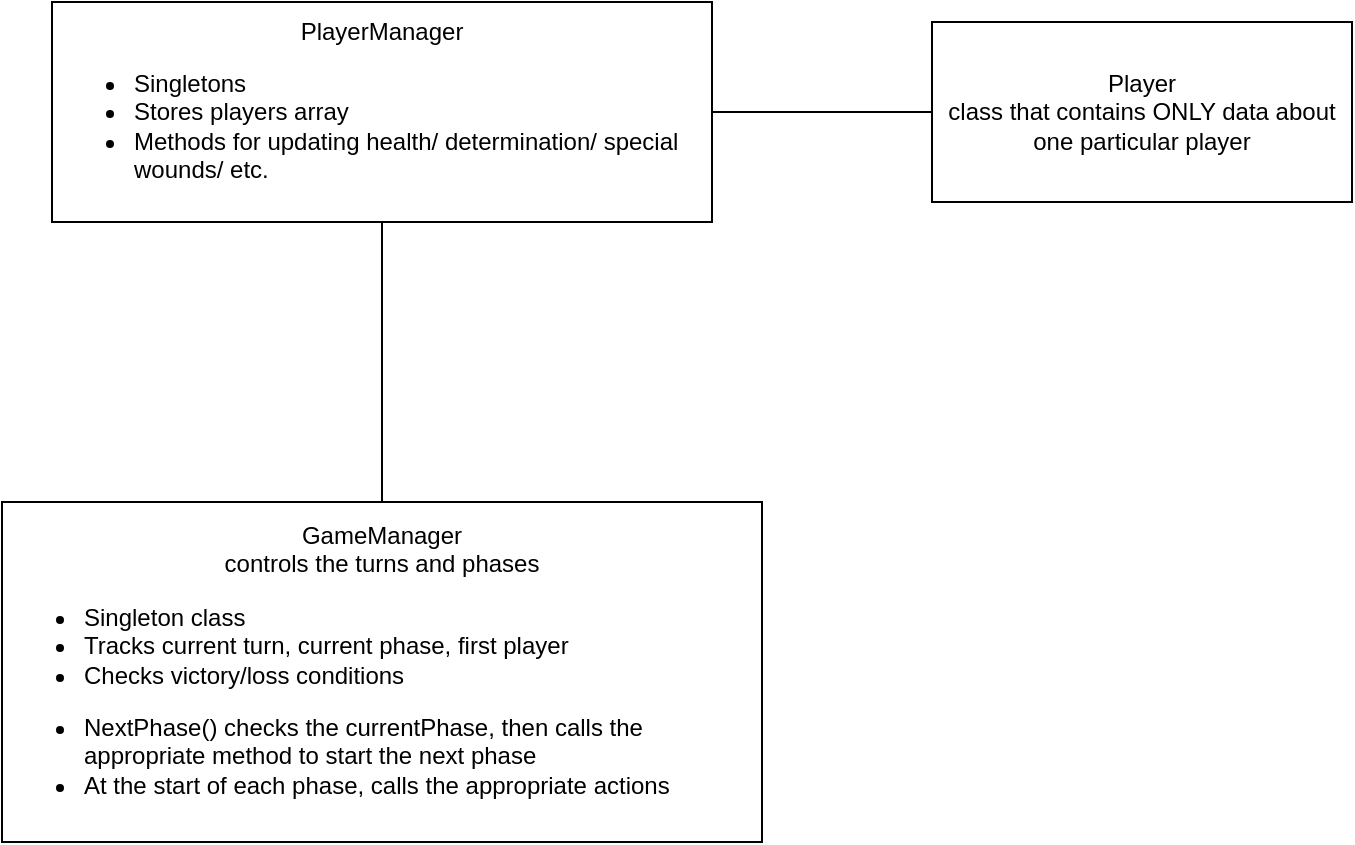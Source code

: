 <mxfile version="21.3.6" type="github">
  <diagram id="C5RBs43oDa-KdzZeNtuy" name="Page-1">
    <mxGraphModel dx="1434" dy="754" grid="1" gridSize="10" guides="1" tooltips="1" connect="1" arrows="1" fold="1" page="1" pageScale="1" pageWidth="827" pageHeight="1169" math="0" shadow="0">
      <root>
        <mxCell id="WIyWlLk6GJQsqaUBKTNV-0" />
        <mxCell id="WIyWlLk6GJQsqaUBKTNV-1" parent="WIyWlLk6GJQsqaUBKTNV-0" />
        <mxCell id="uDio8G-_guzUlMVyUNGx-0" value="&lt;div&gt;GameManager&lt;/div&gt;&lt;div&gt;controls the turns and phases&lt;br&gt;&lt;/div&gt;&lt;div align=&quot;left&quot;&gt;&lt;ul&gt;&lt;li&gt;Singleton class&lt;/li&gt;&lt;li&gt;Tracks current turn, current phase, first player&lt;/li&gt;&lt;li&gt;Checks victory/loss conditions&lt;br&gt;&lt;/li&gt;&lt;/ul&gt;&lt;/div&gt;&lt;div align=&quot;left&quot;&gt;&lt;ul&gt;&lt;li&gt;NextPhase() checks the currentPhase, then calls the appropriate method to start the next phase&lt;/li&gt;&lt;li&gt;At the start of each phase, calls the appropriate actions&lt;br&gt;&lt;/li&gt;&lt;/ul&gt;&lt;/div&gt;" style="html=1;whiteSpace=wrap;" vertex="1" parent="WIyWlLk6GJQsqaUBKTNV-1">
          <mxGeometry x="65" y="370" width="380" height="170" as="geometry" />
        </mxCell>
        <mxCell id="uDio8G-_guzUlMVyUNGx-2" value="&lt;div&gt;Player&lt;/div&gt;&lt;div&gt;class that contains ONLY data about one particular player&lt;br&gt;&lt;/div&gt;" style="html=1;whiteSpace=wrap;" vertex="1" parent="WIyWlLk6GJQsqaUBKTNV-1">
          <mxGeometry x="530" y="130" width="210" height="90" as="geometry" />
        </mxCell>
        <mxCell id="uDio8G-_guzUlMVyUNGx-3" value="&lt;div&gt;PlayerManager&lt;/div&gt;&lt;div align=&quot;left&quot;&gt;&lt;ul&gt;&lt;li&gt;Singletons&lt;br&gt;&lt;/li&gt;&lt;li&gt;Stores players array&lt;/li&gt;&lt;li&gt;Methods for updating health/ determination/ special wounds/ etc.&lt;br&gt;&lt;/li&gt;&lt;/ul&gt;&lt;/div&gt;" style="rounded=0;whiteSpace=wrap;html=1;" vertex="1" parent="WIyWlLk6GJQsqaUBKTNV-1">
          <mxGeometry x="90" y="120" width="330" height="110" as="geometry" />
        </mxCell>
        <mxCell id="uDio8G-_guzUlMVyUNGx-4" value="" style="endArrow=none;html=1;rounded=0;entryX=0;entryY=0.5;entryDx=0;entryDy=0;exitX=1;exitY=0.5;exitDx=0;exitDy=0;" edge="1" parent="WIyWlLk6GJQsqaUBKTNV-1" source="uDio8G-_guzUlMVyUNGx-3" target="uDio8G-_guzUlMVyUNGx-2">
          <mxGeometry width="50" height="50" relative="1" as="geometry">
            <mxPoint x="430" y="320" as="sourcePoint" />
            <mxPoint x="480" y="270" as="targetPoint" />
          </mxGeometry>
        </mxCell>
        <mxCell id="uDio8G-_guzUlMVyUNGx-5" value="" style="endArrow=none;html=1;rounded=0;entryX=0.5;entryY=1;entryDx=0;entryDy=0;exitX=0.5;exitY=0;exitDx=0;exitDy=0;" edge="1" parent="WIyWlLk6GJQsqaUBKTNV-1" source="uDio8G-_guzUlMVyUNGx-0" target="uDio8G-_guzUlMVyUNGx-3">
          <mxGeometry width="50" height="50" relative="1" as="geometry">
            <mxPoint x="660" y="400" as="sourcePoint" />
            <mxPoint x="710" y="350" as="targetPoint" />
          </mxGeometry>
        </mxCell>
      </root>
    </mxGraphModel>
  </diagram>
</mxfile>
